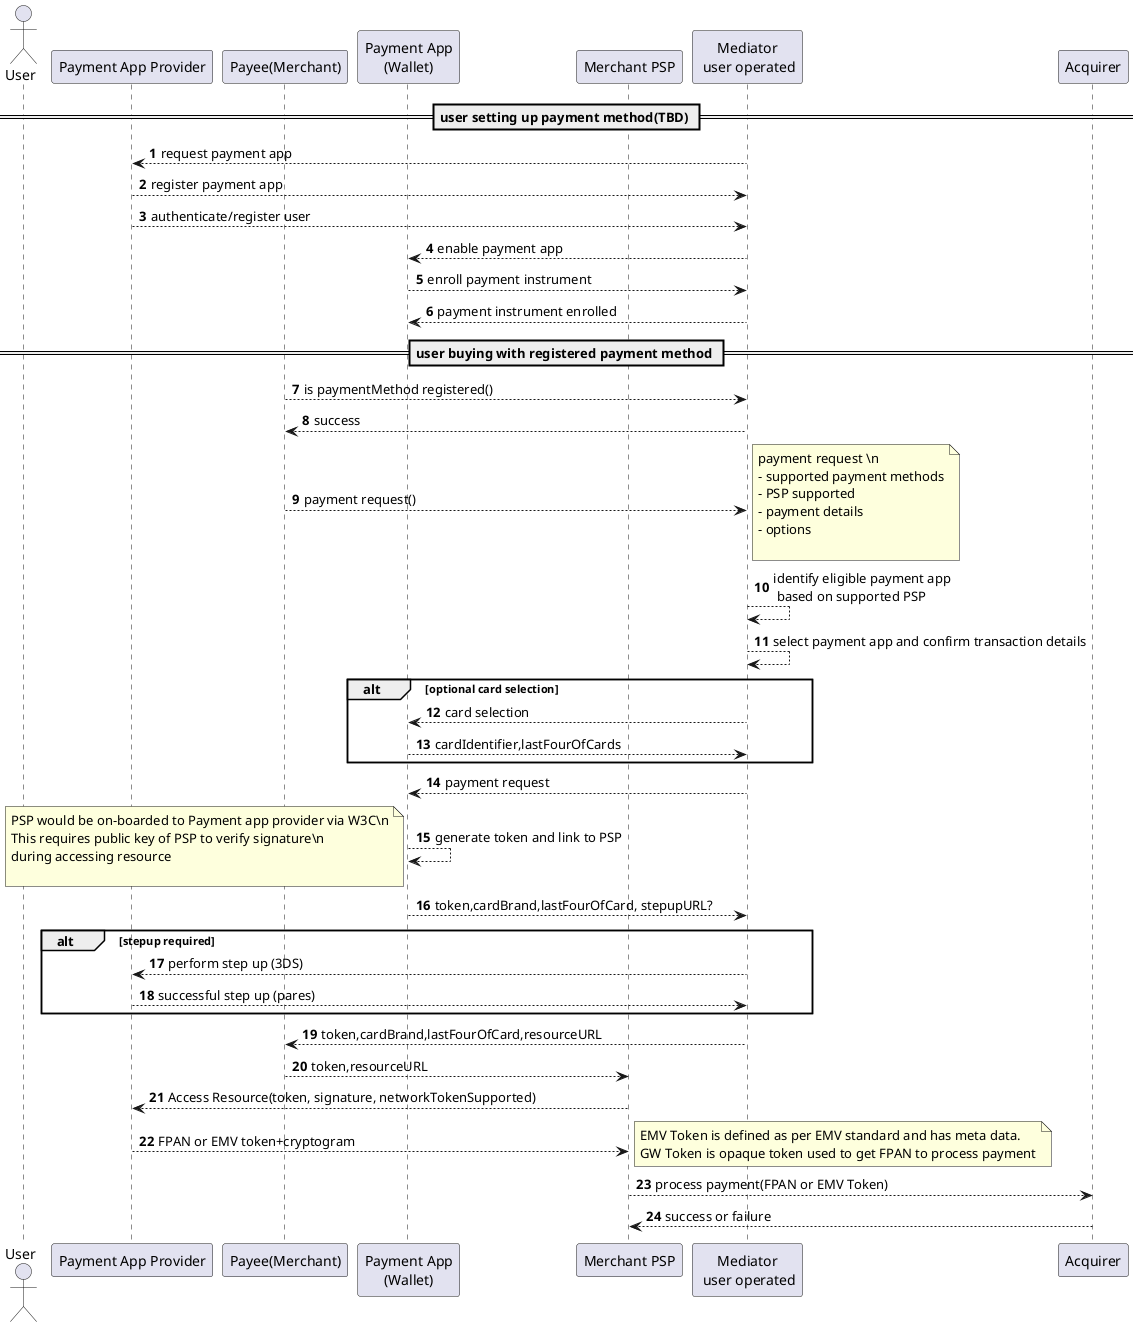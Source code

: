 @startuml
autonumber
Actor "User"  as user
Participant "Payment App Provider" as provider
Participant "Payee(Merchant)" as merchant
Participant "Payment App\n(Wallet)" as app
Participant "Merchant PSP" as psp
Participant "Mediator\n user operated" as browser
Participant "Acquirer" as acquirer

== user setting up payment method(TBD) ==
browser --> provider : request payment app
provider --> browser : register payment app
provider --> browser : authenticate/register user
browser --> app : enable payment app
app --> browser : enroll payment instrument
browser --> app : payment instrument enrolled

==  user buying with registered payment method ==
merchant --> browser : is paymentMethod registered()
browser --> merchant : success
merchant --> browser : payment request()
note right
payment request \n
- supported payment methods
- PSP supported
- payment details
- options

end note
browser --> browser : identify eligible payment app \n based on supported PSP
browser --> browser : select payment app and confirm transaction details
alt optional card selection
browser --> app : card selection
app --> browser : cardIdentifier,lastFourOfCards

end
browser --> app : payment request
app --> app : generate token and link to PSP
note left
PSP would be on-boarded to Payment app provider via W3C\n
This requires public key of PSP to verify signature\n
during accessing resource

end note
app --> browser : token,cardBrand,lastFourOfCard, stepupURL?
alt stepup required
browser --> provider : perform step up (3DS)
provider --> browser : successful step up (pares)
end
browser --> merchant : token,cardBrand,lastFourOfCard,resourceURL
merchant --> psp : token,resourceURL
psp --> provider : Access Resource(token, signature, networkTokenSupported)
provider --> psp : FPAN or EMV token+cryptogram
note right
EMV Token is defined as per EMV standard and has meta data.
GW Token is opaque token used to get FPAN to process payment
end note
psp --> acquirer : process payment(FPAN or EMV Token)
acquirer --> psp : success or failure





@enduml
